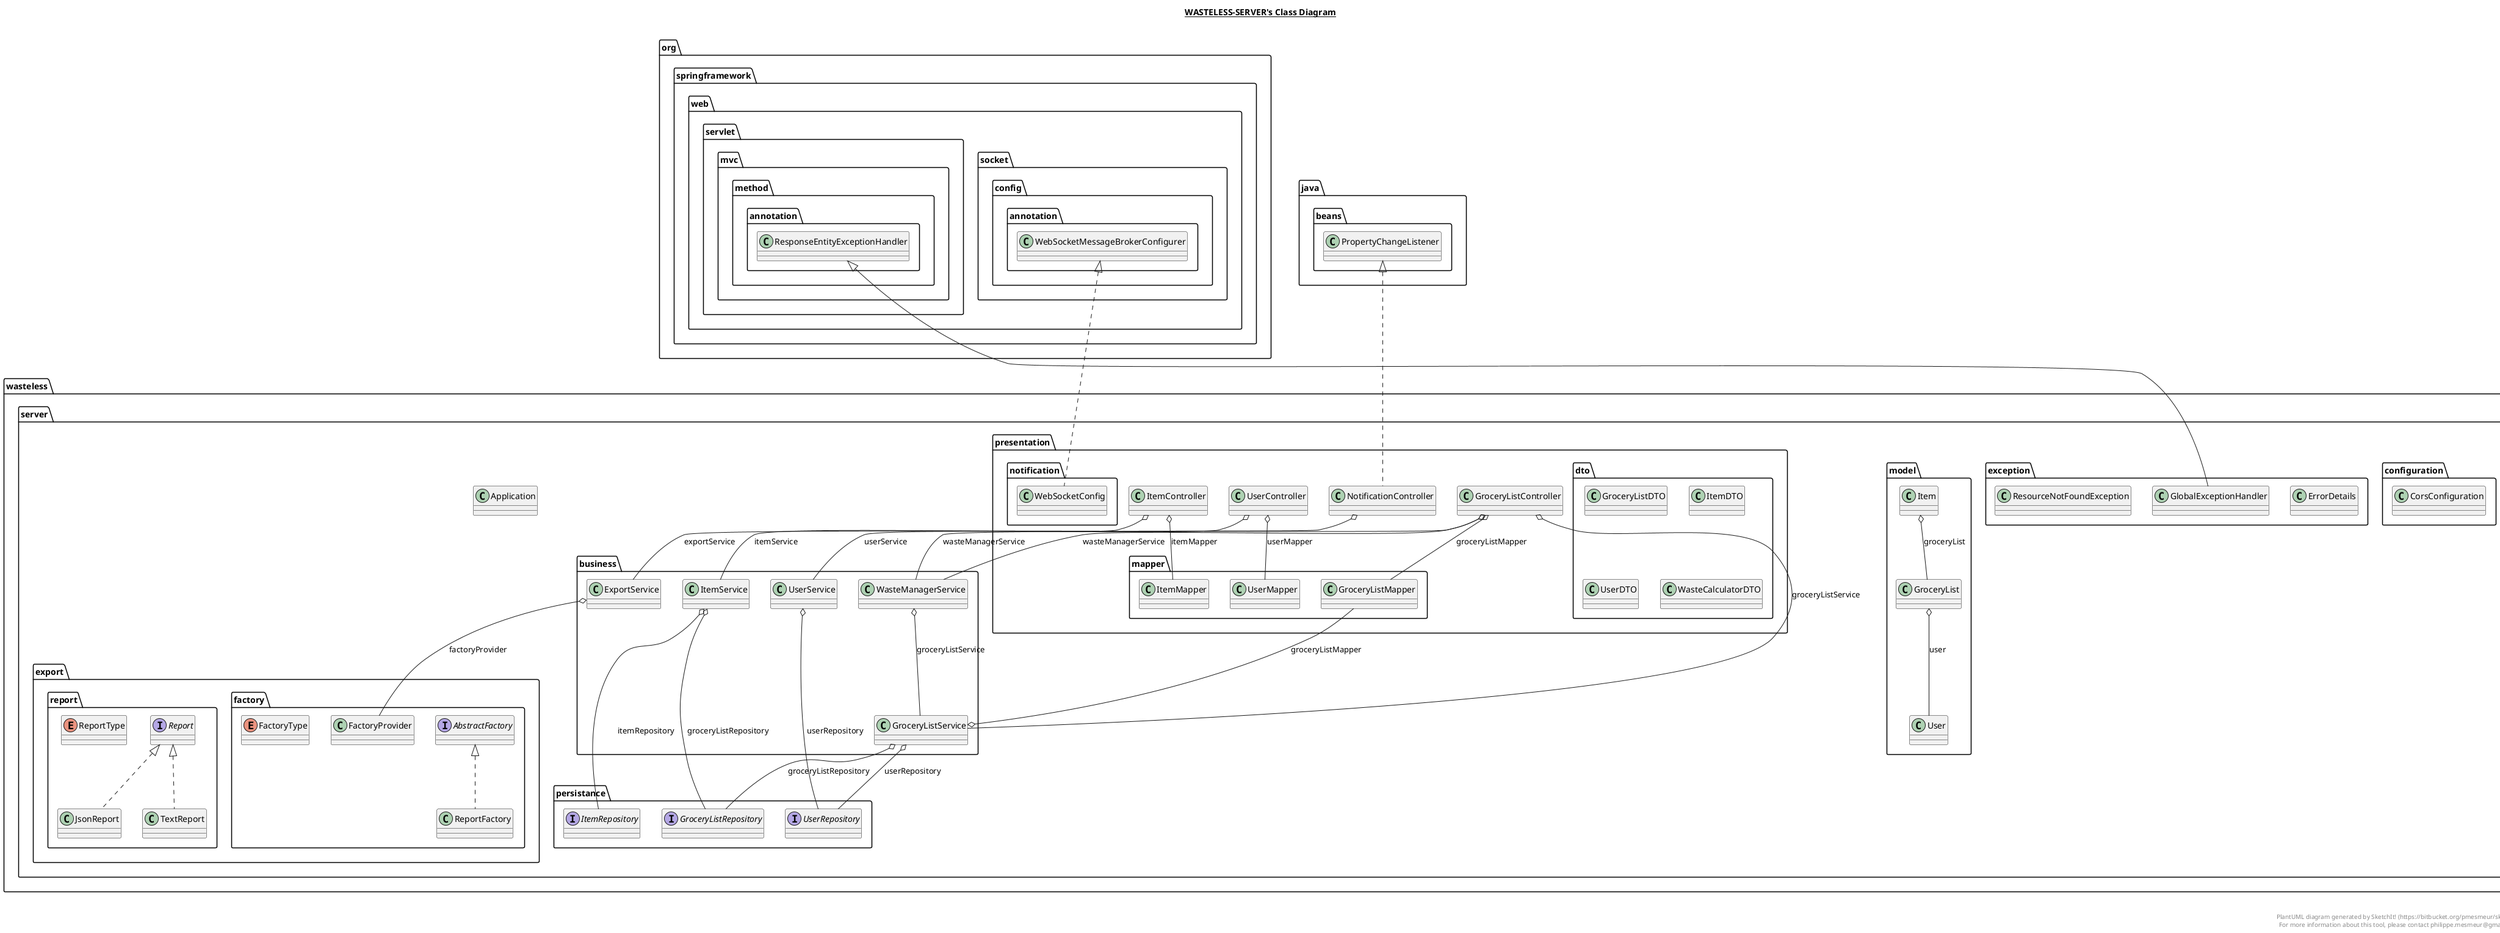 @startuml

title __WASTELESS-SERVER's Class Diagram__\n

  namespace wasteless.server {
    class wasteless.server.Application {
    }
  }
  

  namespace wasteless.server {
    namespace business {
      class wasteless.server.business.ExportService {
      }
    }
  }
  

  namespace wasteless.server {
    namespace business {
      class wasteless.server.business.GroceryListService {
      }
    }
  }
  

  namespace wasteless.server {
    namespace business {
      class wasteless.server.business.ItemService {
      }
    }
  }
  

  namespace wasteless.server {
    namespace business {
      class wasteless.server.business.UserService {
      }
    }
  }
  

  namespace wasteless.server {
    namespace business {
      class wasteless.server.business.WasteManagerService {
      }
    }
  }
  

  namespace wasteless.server {
    namespace configuration {
      class wasteless.server.configuration.CorsConfiguration {
      }
    }
  }
  

  namespace wasteless.server {
    namespace exception {
      class wasteless.server.exception.ErrorDetails {
      }
    }
  }
  

  namespace wasteless.server {
    namespace exception {
      class wasteless.server.exception.GlobalExceptionHandler {
      }
    }
  }
  

  namespace wasteless.server {
    namespace exception {
      class wasteless.server.exception.ResourceNotFoundException {
      }
    }
  }
  

  namespace wasteless.server {
    namespace export.factory {
      interface wasteless.server.export.factory.AbstractFactory {
      }
    }
  }
  

  namespace wasteless.server {
    namespace export.factory {
      class wasteless.server.export.factory.FactoryProvider {
      }
    }
  }
  

  namespace wasteless.server {
    namespace export.factory {
      enum FactoryType {
      }
    }
  }
  

  namespace wasteless.server {
    namespace export.factory {
      class wasteless.server.export.factory.ReportFactory {
      }
    }
  }
  

  namespace wasteless.server {
    namespace export.report {
      class wasteless.server.export.report.JsonReport {
      }
    }
  }
  

  namespace wasteless.server {
    namespace export.report {
      interface wasteless.server.export.report.Report {
      }
    }
  }
  

  namespace wasteless.server {
    namespace export.report {
      enum ReportType {
      }
    }
  }
  

  namespace wasteless.server {
    namespace export.report {
      class wasteless.server.export.report.TextReport {
      }
    }
  }
  

  namespace wasteless.server {
    namespace model {
      class wasteless.server.model.GroceryList {
      }
    }
  }
  

  namespace wasteless.server {
    namespace model {
      class wasteless.server.model.Item {
      }
    }
  }
  

  namespace wasteless.server {
    namespace model {
      class wasteless.server.model.User {
      }
    }
  }
  

  namespace wasteless.server {
    namespace persistance {
      interface wasteless.server.persistance.GroceryListRepository {
      }
    }
  }
  

  namespace wasteless.server {
    namespace persistance {
      interface wasteless.server.persistance.ItemRepository {
      }
    }
  }
  

  namespace wasteless.server {
    namespace persistance {
      interface wasteless.server.persistance.UserRepository {
      }
    }
  }
  

  namespace wasteless.server {
    namespace presentation {
      class wasteless.server.presentation.GroceryListController {
      }
    }
  }
  

  namespace wasteless.server {
    namespace presentation {
      class wasteless.server.presentation.ItemController {
      }
    }
  }
  

  namespace wasteless.server {
    namespace presentation {
      class wasteless.server.presentation.NotificationController {
      }
    }
  }
  

  namespace wasteless.server {
    namespace presentation {
      class wasteless.server.presentation.UserController {
      }
    }
  }
  

  namespace wasteless.server {
    namespace presentation {
      namespace dto {
        class wasteless.server.presentation.dto.GroceryListDTO {
        }
      }
    }
  }
  

  namespace wasteless.server {
    namespace presentation {
      namespace dto {
        class wasteless.server.presentation.dto.ItemDTO {
        }
      }
    }
  }
  

  namespace wasteless.server {
    namespace presentation {
      namespace dto {
        class wasteless.server.presentation.dto.UserDTO {
        }
      }
    }
  }
  

  namespace wasteless.server {
    namespace presentation {
      namespace dto {
        class wasteless.server.presentation.dto.WasteCalculatorDTO {
        }
      }
    }
  }
  

  namespace wasteless.server {
    namespace presentation {
      namespace mapper {
        class wasteless.server.presentation.mapper.GroceryListMapper {
        }
      }
    }
  }
  

  namespace wasteless.server {
    namespace presentation {
      namespace mapper {
        class wasteless.server.presentation.mapper.ItemMapper {
        }
      }
    }
  }
  

  namespace wasteless.server {
    namespace presentation {
      namespace mapper {
        class wasteless.server.presentation.mapper.UserMapper {
        }
      }
    }
  }
  

  namespace wasteless.server {
    namespace presentation {
      namespace notification {
        class wasteless.server.presentation.notification.WebSocketConfig {
        }
      }
    }
  }
  

  wasteless.server.business.ExportService o-- wasteless.server.export.factory.FactoryProvider : factoryProvider
  wasteless.server.business.GroceryListService o-- wasteless.server.presentation.mapper.GroceryListMapper : groceryListMapper
  wasteless.server.business.GroceryListService o-- wasteless.server.persistance.GroceryListRepository : groceryListRepository
  wasteless.server.business.GroceryListService o-- wasteless.server.persistance.UserRepository : userRepository
  wasteless.server.business.ItemService o-- wasteless.server.persistance.GroceryListRepository : groceryListRepository
  wasteless.server.business.ItemService o-- wasteless.server.persistance.ItemRepository : itemRepository
  wasteless.server.business.UserService o-- wasteless.server.persistance.UserRepository : userRepository
  wasteless.server.business.WasteManagerService o-- wasteless.server.business.GroceryListService : groceryListService
  wasteless.server.exception.GlobalExceptionHandler -up-|> org.springframework.web.servlet.mvc.method.annotation.ResponseEntityExceptionHandler
  wasteless.server.export.factory.ReportFactory .up.|> wasteless.server.export.factory.AbstractFactory
  wasteless.server.export.report.JsonReport .up.|> wasteless.server.export.report.Report
  wasteless.server.export.report.TextReport .up.|> wasteless.server.export.report.Report
  wasteless.server.model.GroceryList o-- wasteless.server.model.User : user
  wasteless.server.model.Item o-- wasteless.server.model.GroceryList : groceryList
  wasteless.server.presentation.GroceryListController o-- wasteless.server.business.ExportService : exportService
  wasteless.server.presentation.GroceryListController o-- wasteless.server.presentation.mapper.GroceryListMapper : groceryListMapper
  wasteless.server.presentation.GroceryListController o-- wasteless.server.business.GroceryListService : groceryListService
  wasteless.server.presentation.GroceryListController o-- wasteless.server.business.WasteManagerService : wasteManagerService
  wasteless.server.presentation.ItemController o-- wasteless.server.presentation.mapper.ItemMapper : itemMapper
  wasteless.server.presentation.ItemController o-- wasteless.server.business.ItemService : itemService
  wasteless.server.presentation.NotificationController .up.|> java.beans.PropertyChangeListener
  wasteless.server.presentation.NotificationController o-- wasteless.server.business.WasteManagerService : wasteManagerService
  wasteless.server.presentation.UserController o-- wasteless.server.presentation.mapper.UserMapper : userMapper
  wasteless.server.presentation.UserController o-- wasteless.server.business.UserService : userService
  wasteless.server.presentation.notification.WebSocketConfig .up.|> org.springframework.web.socket.config.annotation.WebSocketMessageBrokerConfigurer


right footer


PlantUML diagram generated by SketchIt! (https://bitbucket.org/pmesmeur/sketch.it)
For more information about this tool, please contact philippe.mesmeur@gmail.com
endfooter

@enduml
